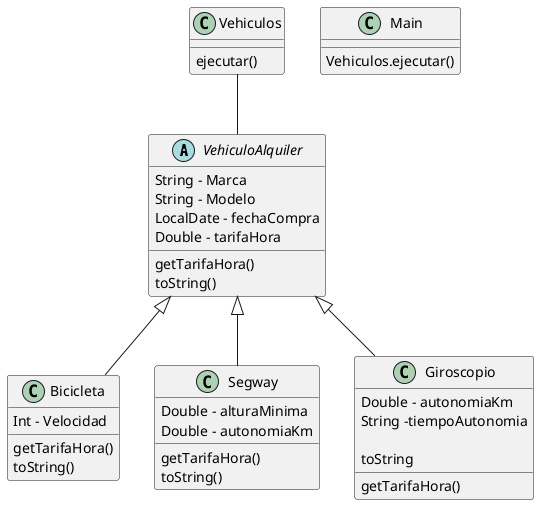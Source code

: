 @startuml
abstract class VehiculoAlquiler {
String - Marca
String - Modelo
LocalDate - fechaCompra
Double - tarifaHora

getTarifaHora()
toString()
}
class Bicicleta{
Int - Velocidad

getTarifaHora()
toString()
}
class Segway{
Double - alturaMinima
Double - autonomiaKm

getTarifaHora()
toString()
}
class Giroscopio{
Double - autonomiaKm
String -tiempoAutonomia

getTarifaHora()
toString
}

VehiculoAlquiler <|-- Bicicleta
VehiculoAlquiler <|-- Segway
VehiculoAlquiler <|-- Giroscopio

class Vehiculos{
ejecutar()
}

class Main{
Vehiculos.ejecutar()
}

Vehiculos -- VehiculoAlquiler
@enduml